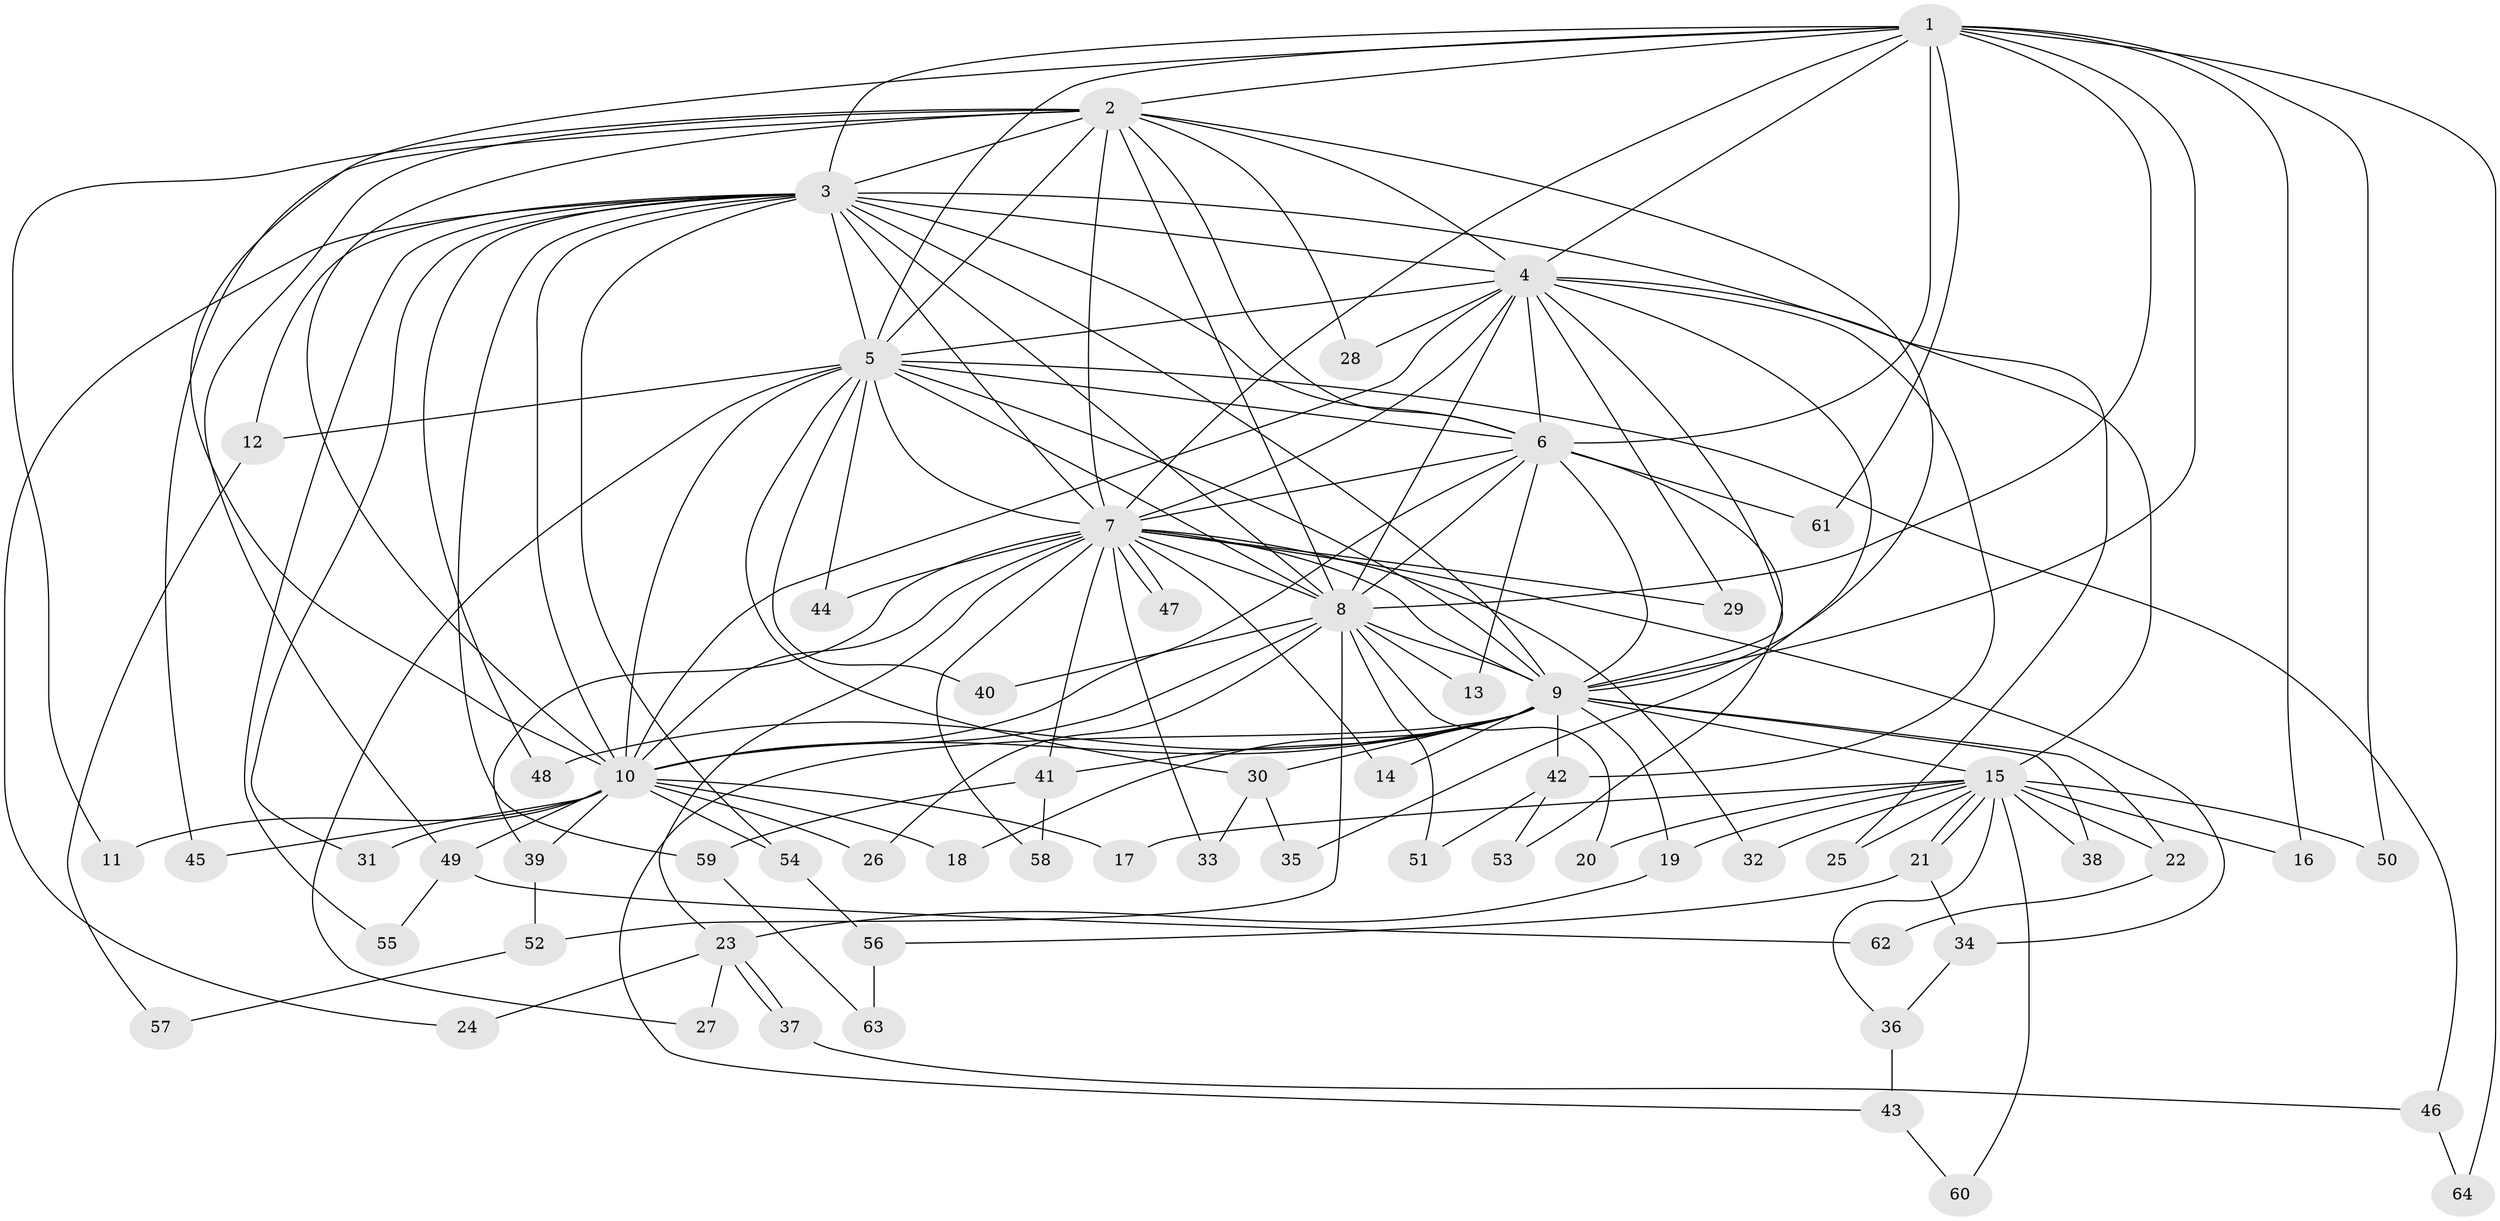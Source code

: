 // coarse degree distribution, {10: 0.044444444444444446, 21: 0.022222222222222223, 15: 0.022222222222222223, 12: 0.022222222222222223, 13: 0.022222222222222223, 19: 0.022222222222222223, 14: 0.044444444444444446, 16: 0.022222222222222223, 2: 0.4888888888888889, 3: 0.1111111111111111, 5: 0.06666666666666667, 4: 0.1111111111111111}
// Generated by graph-tools (version 1.1) at 2025/51/02/27/25 19:51:44]
// undirected, 64 vertices, 153 edges
graph export_dot {
graph [start="1"]
  node [color=gray90,style=filled];
  1;
  2;
  3;
  4;
  5;
  6;
  7;
  8;
  9;
  10;
  11;
  12;
  13;
  14;
  15;
  16;
  17;
  18;
  19;
  20;
  21;
  22;
  23;
  24;
  25;
  26;
  27;
  28;
  29;
  30;
  31;
  32;
  33;
  34;
  35;
  36;
  37;
  38;
  39;
  40;
  41;
  42;
  43;
  44;
  45;
  46;
  47;
  48;
  49;
  50;
  51;
  52;
  53;
  54;
  55;
  56;
  57;
  58;
  59;
  60;
  61;
  62;
  63;
  64;
  1 -- 2;
  1 -- 3;
  1 -- 4;
  1 -- 5;
  1 -- 6;
  1 -- 7;
  1 -- 8;
  1 -- 9;
  1 -- 10;
  1 -- 16;
  1 -- 50;
  1 -- 61;
  1 -- 64;
  2 -- 3;
  2 -- 4;
  2 -- 5;
  2 -- 6;
  2 -- 7;
  2 -- 8;
  2 -- 9;
  2 -- 10;
  2 -- 11;
  2 -- 28;
  2 -- 45;
  2 -- 49;
  3 -- 4;
  3 -- 5;
  3 -- 6;
  3 -- 7;
  3 -- 8;
  3 -- 9;
  3 -- 10;
  3 -- 12;
  3 -- 24;
  3 -- 25;
  3 -- 31;
  3 -- 48;
  3 -- 54;
  3 -- 55;
  3 -- 59;
  4 -- 5;
  4 -- 6;
  4 -- 7;
  4 -- 8;
  4 -- 9;
  4 -- 10;
  4 -- 15;
  4 -- 28;
  4 -- 29;
  4 -- 35;
  4 -- 42;
  5 -- 6;
  5 -- 7;
  5 -- 8;
  5 -- 9;
  5 -- 10;
  5 -- 12;
  5 -- 27;
  5 -- 30;
  5 -- 40;
  5 -- 44;
  5 -- 46;
  6 -- 7;
  6 -- 8;
  6 -- 9;
  6 -- 10;
  6 -- 13;
  6 -- 53;
  6 -- 61;
  7 -- 8;
  7 -- 9;
  7 -- 10;
  7 -- 14;
  7 -- 23;
  7 -- 29;
  7 -- 32;
  7 -- 33;
  7 -- 34;
  7 -- 39;
  7 -- 41;
  7 -- 44;
  7 -- 47;
  7 -- 47;
  7 -- 58;
  8 -- 9;
  8 -- 10;
  8 -- 13;
  8 -- 20;
  8 -- 26;
  8 -- 40;
  8 -- 51;
  8 -- 52;
  9 -- 10;
  9 -- 14;
  9 -- 15;
  9 -- 18;
  9 -- 19;
  9 -- 22;
  9 -- 30;
  9 -- 38;
  9 -- 41;
  9 -- 42;
  9 -- 43;
  9 -- 48;
  10 -- 11;
  10 -- 17;
  10 -- 18;
  10 -- 26;
  10 -- 31;
  10 -- 39;
  10 -- 45;
  10 -- 49;
  10 -- 54;
  12 -- 57;
  15 -- 16;
  15 -- 17;
  15 -- 19;
  15 -- 20;
  15 -- 21;
  15 -- 21;
  15 -- 22;
  15 -- 25;
  15 -- 32;
  15 -- 36;
  15 -- 38;
  15 -- 50;
  15 -- 60;
  19 -- 23;
  21 -- 34;
  21 -- 56;
  22 -- 62;
  23 -- 24;
  23 -- 27;
  23 -- 37;
  23 -- 37;
  30 -- 33;
  30 -- 35;
  34 -- 36;
  36 -- 43;
  37 -- 46;
  39 -- 52;
  41 -- 58;
  41 -- 59;
  42 -- 51;
  42 -- 53;
  43 -- 60;
  46 -- 64;
  49 -- 55;
  49 -- 62;
  52 -- 57;
  54 -- 56;
  56 -- 63;
  59 -- 63;
}
